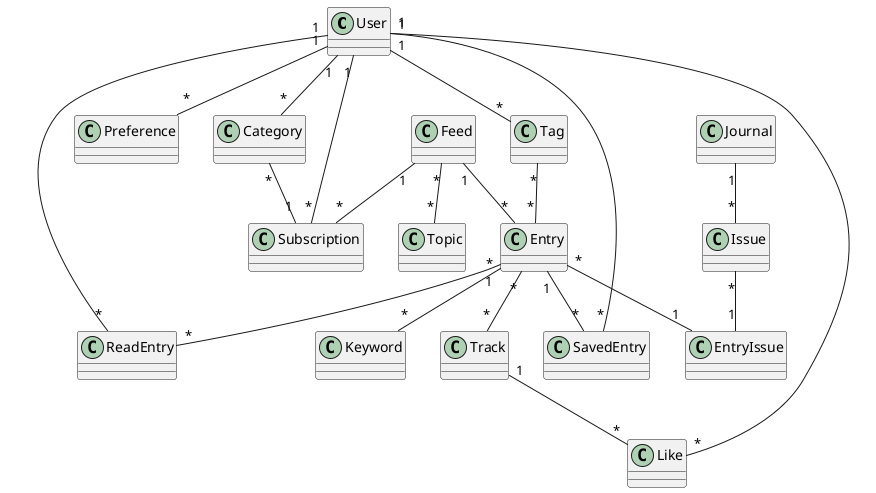 @startuml

class User {
}

class Preference {
}

class Feed {
}

class Entry {
}

class Track {
}

class Topic {
}

class Keyword {
}

Feed  "1" -- "*" Entry
Entry "*" -- "*" Track
Feed  "*" -- "*" Topic
Entry "*" -- "*" Keyword

class Subscription {
}

class Tag {
}

class Category {
}

class Like {
}

User     "1" -- "*" Preference
User     "1" -- "*" Subscription
Feed     "1" -- "*" Subscription
User     "1" -- "*" Tag
Tag      "*" -- "*" Entry
User     "1" -- "*" Category
Category "*" -- "1" Subscription
Track    "1" -- "*" Like
User     "1" -- "*" Like
User     "1" -- "*" ReadEntry
User     "1" -- "*" SavedEntry
Entry    "1" -- "*" ReadEntry
Entry    "1" -- "*" SavedEntry

class Journal {
}
class Issue {
}

class EntryIssue {
}

Journal "1" -- "*" Issue
Issue   "*" -- "1" EntryIssue
Entry   "*" -- "1" EntryIssue


@enduml
